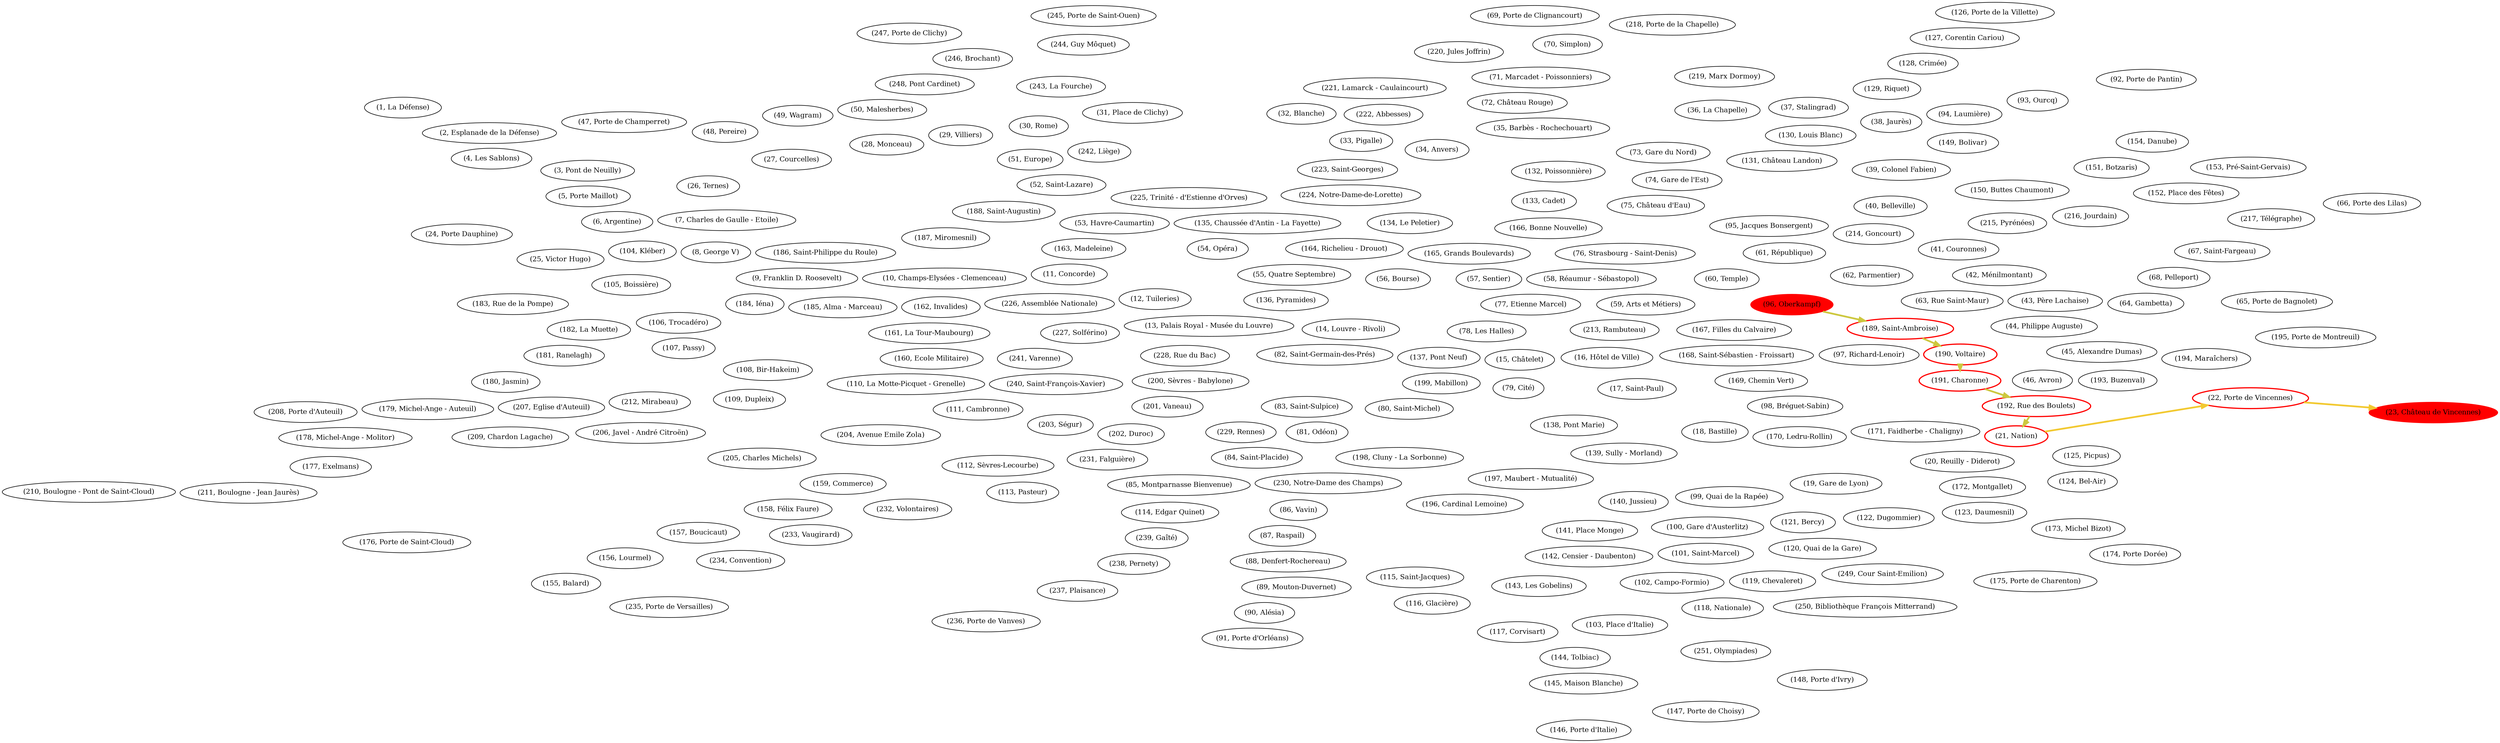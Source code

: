 digraph G {
    layout=neato;
    overlap=false;
    graph [dpi=200];
    "(2, Esplanade de la Défense)" [pos="2.25,48.88833!", color="",label="(2, Esplanade de la Défense)",style="", fontsize=12];
    "(1, La Défense)" [pos="2.238539,48.891852!", color="",label="(1, La Défense)",style="", fontsize=12];
    "(3, Pont de Neuilly)" [pos="2.257692,48.885661!", color="",label="(3, Pont de Neuilly)",style="", fontsize=12];
    "(4, Les Sablons)" [pos="2.27223,48.88094!", color="",label="(4, Les Sablons)",style="", fontsize=12];
    "(5, Porte Maillot)" [pos="2.28258384736155,48.8781626526965!", color="",label="(5, Porte Maillot)",style="", fontsize=12];
    "(6, Argentine)" [pos="2.28943541854221,48.8756673756517!", color="",label="(6, Argentine)",style="", fontsize=12];
    "(7, Charles de Gaulle - Etoile)" [pos="2.29581177523576,48.874994575223!", color="",label="(7, Charles de Gaulle - Etoile)",style="", fontsize=12];
    "(8, George V)" [pos="2.30075978497892,48.872037763641!", color="",label="(8, George V)",style="", fontsize=12];
    "(9, Franklin D. Roosevelt)" [pos="2.30948819233711,48.8687248870505!", color="",label="(9, Franklin D. Roosevelt)",style="", fontsize=12];
    "(10, Champs-Elysées - Clemenceau)" [pos="2.31446450132278,48.8676562912457!", color="",label="(10, Champs-Elysées - Clemenceau)",style="", fontsize=12];
    "(11, Concorde)" [pos="2.32296144579826,48.8665579920016!", color="",label="(11, Concorde)",style="", fontsize=12];
    "(12, Tuileries)" [pos="2.32967809471164,48.8644778383665!", color="",label="(12, Tuileries)",style="", fontsize=12];
    "(13, Palais Royal - Musée du Louvre)" [pos="2.33645436775425,48.862222264626!", color="",label="(13, Palais Royal - Musée du Louvre)",style="", fontsize=12];
    "(14, Louvre - Rivoli)" [pos="2.34096962328527,48.8608712117595!", color="",label="(14, Louvre - Rivoli)",style="", fontsize=12];
    "(15, Châtelet)" [pos="2.34816099123458,48.8569534598372!", color="",label="(15, Châtelet)",style="", fontsize=12];
    "(16, Hôtel de Ville)" [pos="2.3520676701391,48.8573524042377!", color="",label="(16, Hôtel de Ville)",style="", fontsize=12];
    "(17, Saint-Paul)" [pos="2.36088525627519,48.8551874206563!", color="",label="(17, Saint-Paul)",style="", fontsize=12];
    "(18, Bastille)" [pos="2.36871896103409,48.8520542925495!", color="",label="(18, Bastille)",style="", fontsize=12];
    "(19, Gare de Lyon)" [pos="2.3731565937892,48.8456832057876!", color="",label="(19, Gare de Lyon)",style="", fontsize=12];
    "(20, Reuilly - Diderot)" [pos="2.38720107040939,48.8472129257497!", color="",label="(20, Reuilly - Diderot)",style="", fontsize=12];
    "(21, Nation)" [pos="2.39584398872374,48.8480842890258!", color="red",label="(21, Nation)",style="bold", fontsize=12];
    "(22, Porte de Vincennes)" [pos="2.4108049967015,48.8470077301404!", color="red",label="(22, Porte de Vincennes)",style="bold", fontsize=12];
    "(23, Château de Vincennes)" [pos="2.44054009540611,48.8443175133653!", color="red",label="(23, Château de Vincennes)",style="filled", fontsize=12];
    "(25, Victor Hugo)" [pos="2.28582876591298,48.8699260814626!", color="",label="(25, Victor Hugo)",style="", fontsize=12];
    "(24, Porte Dauphine)" [pos="2.27763271754527,48.8713967943003!", color="",label="(24, Porte Dauphine)",style="", fontsize=12];
    "(26, Ternes)" [pos="2.29811328861724,48.8782277299144!", color="",label="(26, Ternes)",style="", fontsize=12];
    "(27, Courcelles)" [pos="2.30329436242521,48.8792652531651!", color="",label="(27, Courcelles)",style="", fontsize=12];
    "(28, Monceau)" [pos="2.3094129673747,48.8805687691788!", color="",label="(28, Monceau)",style="", fontsize=12];
    "(29, Villiers)" [pos="2.31581509264638,48.8810731821276!", color="",label="(29, Villiers)",style="", fontsize=12];
    "(30, Rome)" [pos="2.32135917382297,48.8823458178481!", color="",label="(30, Rome)",style="", fontsize=12];
    "(31, Place de Clichy)" [pos="2.32795832801022,48.8836690873247!", color="",label="(31, Place de Clichy)",style="", fontsize=12];
    "(32, Blanche)" [pos="2.33248437543436,48.8837663535292!", color="",label="(32, Blanche)",style="", fontsize=12];
    "(33, Pigalle)" [pos="2.33721116470113,48.8820209311193!", color="",label="(33, Pigalle)",style="", fontsize=12];
    "(34, Anvers)" [pos="2.34415484033029,48.8828685678959!", color="",label="(34, Anvers)",style="", fontsize=12];
    "(35, Barbès - Rochechouart)" [pos="2.3506070793551,48.8837760886089!", color="",label="(35, Barbès - Rochechouart)",style="", fontsize=12];
    "(36, La Chapelle)" [pos="2.3604041692741,48.8843864099048!", color="",label="(36, La Chapelle)",style="", fontsize=12];
    "(37, Stalingrad)" [pos="2.36577437055817,48.8843205479219!", color="",label="(37, Stalingrad)",style="", fontsize=12];
    "(38, Jaurès)" [pos="2.37143895998561,48.8830239124814!", color="",label="(38, Jaurès)",style="", fontsize=12];
    "(39, Colonel Fabien)" [pos="2.37046757479386,48.8776498075734!", color="",label="(39, Colonel Fabien)",style="", fontsize=12];
    "(40, Belleville)" [pos="2.37673558655729,48.8722866011648!", color="",label="(40, Belleville)",style="", fontsize=12];
    "(41, Couronnes)" [pos="2.38028898292719,48.8691933441843!", color="",label="(41, Couronnes)",style="", fontsize=12];
    "(42, Ménilmontant)" [pos="2.3834303882303,48.8663901391973!", color="",label="(42, Ménilmontant)",style="", fontsize=12];
    "(43, Père Lachaise)" [pos="2.38757989125445,48.8624498439893!", color="",label="(43, Père Lachaise)",style="", fontsize=12];
    "(44, Philippe Auguste)" [pos="2.39049759674529,48.8580894271876!", color="",label="(44, Philippe Auguste)",style="", fontsize=12];
    "(45, Alexandre Dumas)" [pos="2.39471273375548,48.8562446774892!", color="",label="(45, Alexandre Dumas)",style="", fontsize=12];
    "(46, Avron)" [pos="2.3981875566594,48.851648542649!", color="",label="(46, Avron)",style="", fontsize=12];
    "(48, Pereire)" [pos="2.29768318601258,48.8848443217919!", color="",label="(48, Pereire)",style="", fontsize=12];
    "(47, Porte de Champerret)" [pos="2.29211248215884,48.8856523921859!", color="",label="(47, Porte de Champerret)",style="", fontsize=12];
    "(49, Wagram)" [pos="2.30467308758443,48.8838463897792!", color="",label="(49, Wagram)",style="", fontsize=12];
    "(50, Malesherbes)" [pos="2.30948784696001,48.8828400216298!", color="",label="(50, Malesherbes)",style="", fontsize=12];
    "(51, Europe)" [pos="2.32218591952051,48.8787531630967!", color="",label="(51, Europe)",style="", fontsize=12];
    "(52, Saint-Lazare)" [pos="2.32548839067261,48.8753813150599!", color="",label="(52, Saint-Lazare)",style="", fontsize=12];
    "(55, Quatre Septembre)" [pos="2.33631873559549,48.8696590964362!", color="",label="(55, Quatre Septembre)",style="", fontsize=12];
    "(54, Opéra)" [pos="2.33104728671124,48.8714374280492!", color="",label="(54, Opéra)",style="", fontsize=12];
    "(56, Bourse)" [pos="2.34066537071104,48.8687567967076!", color="",label="(56, Bourse)",style="", fontsize=12];
    "(57, Sentier)" [pos="2.34755381593779,48.8673466033457!", color="",label="(57, Sentier)",style="", fontsize=12];
    "(58, Réaumur - Sébastopol)" [pos="2.35205078710284,48.8663817558035!", color="",label="(58, Réaumur - Sébastopol)",style="", fontsize=12];
    "(59, Arts et Métiers)" [pos="2.35650814364354,48.8652996116968!", color="",label="(59, Arts et Métiers)",style="", fontsize=12];
    "(60, Temple)" [pos="2.36156123452636,48.8667566284863!", color="",label="(60, Temple)",style="", fontsize=12];
    "(61, République)" [pos="2.36330234078045,48.8675123568631!", color="",label="(61, République)",style="", fontsize=12];
    "(62, Parmentier)" [pos="2.3747477503599,48.8652523948625!", color="",label="(62, Parmentier)",style="", fontsize=12];
    "(63, Rue Saint-Maur)" [pos="2.38050775608986,48.8641177000146!", color="",label="(63, Rue Saint-Maur)",style="", fontsize=12];
    "(64, Gambetta)" [pos="2.39853730570457,48.8650325635159!", color="",label="(64, Gambetta)",style="", fontsize=12];
    "(65, Porte de Bagnolet)" [pos="2.40875422118954,48.8645393719864!", color="",label="(65, Porte de Bagnolet)",style="", fontsize=12];
    "(70, Simplon)" [pos="2.34759605535164,48.8941244426855!", color="",label="(70, Simplon)",style="", fontsize=12];
    "(69, Porte de Clignancourt)" [pos="2.34462409910279,48.8975256303301!", color="",label="(69, Porte de Clignancourt)",style="", fontsize=12];
    "(71, Marcadet - Poissonniers)" [pos="2.34968154172248,48.8912804388966!", color="",label="(71, Marcadet - Poissonniers)",style="", fontsize=12];
    "(72, Château Rouge)" [pos="2.34936580800484,48.8870788765196!", color="",label="(72, Château Rouge)",style="", fontsize=12];
    "(73, Gare du Nord)" [pos="2.35680878820541,48.8795917064621!", color="",label="(73, Gare du Nord)",style="", fontsize=12];
    "(74, Gare de l'Est)" [pos="2.35806459441865,48.8761629935184!", color="",label="(74, Gare de l'Est)",style="", fontsize=12];
    "(75, Château d'Eau)" [pos="2.35605174140158,48.8724469166474!", color="",label="(75, Château d'Eau)",style="", fontsize=12];
    "(76, Strasbourg - Saint-Denis)" [pos="2.35449161656383,48.8696235816895!", color="",label="(76, Strasbourg - Saint-Denis)",style="", fontsize=12];
    "(77, Etienne Marcel)" [pos="2.34897619687911,48.8637030110762!", color="",label="(77, Etienne Marcel)",style="", fontsize=12];
    "(78, Les Halles)" [pos="2.34612732517368,48.8625048393913!", color="",label="(78, Les Halles)",style="", fontsize=12];
    "(79, Cité)" [pos="2.34723223493191,48.8549338481585!", color="",label="(79, Cité)",style="", fontsize=12];
    "(80, Saint-Michel)" [pos="2.34399179903329,48.8535940766199!", color="",label="(80, Saint-Michel)",style="", fontsize=12];
    "(81, Odéon)" [pos="2.34069229106652,48.8520245535667!", color="",label="(81, Odéon)",style="", fontsize=12];
    "(82, Saint-Germain-des-Prés)" [pos="2.33394781079819,48.8535745628742!", color="",label="(82, Saint-Germain-des-Prés)",style="", fontsize=12];
    "(83, Saint-Sulpice)" [pos="2.33061195308154,48.8512086266185!", color="",label="(83, Saint-Sulpice)",style="", fontsize=12];
    "(84, Saint-Placide)" [pos="2.32705481506631,48.8470066506411!", color="",label="(84, Saint-Placide)",style="", fontsize=12];
    "(85, Montparnasse Bienvenue)" [pos="2.323989185205,48.8438236103062!", color="",label="(85, Montparnasse Bienvenue)",style="", fontsize=12];
    "(86, Vavin)" [pos="2.3288628540691,48.8420523223441!", color="",label="(86, Vavin)",style="", fontsize=12];
    "(87, Raspail)" [pos="2.33046699371987,48.8391563585773!", color="",label="(87, Raspail)",style="", fontsize=12];
    "(88, Denfert-Rochereau)" [pos="2.33201883521639,48.833948692744!", color="",label="(88, Denfert-Rochereau)",style="", fontsize=12];
    "(89, Mouton-Duvernet)" [pos="2.32988764040842,48.8313375846232!", color="",label="(89, Mouton-Duvernet)",style="", fontsize=12];
    "(90, Alésia)" [pos="2.32709323494845,48.8282010632709!", color="",label="(90, Alésia)",style="", fontsize=12];
    "(91, Porte d'Orléans)" [pos="2.3254932653821,48.8234163501918!", color="",label="(91, Porte d'Orléans)",style="", fontsize=12];
    "(93, Ourcq)" [pos="2.38665201675988,48.886915952247!", color="",label="(93, Ourcq)",style="", fontsize=12];
    "(92, Porte de Pantin)" [pos="2.39212297232815,48.8884592103989!", color="",label="(92, Porte de Pantin)",style="", fontsize=12];
    "(94, Laumière)" [pos="2.37939098935239,48.8851338471378!", color="",label="(94, Laumière)",style="", fontsize=12];
    "(95, Jacques Bonsergent)" [pos="2.36102390204892,48.8706209253172!", color="",label="(95, Jacques Bonsergent)",style="", fontsize=12];
    "(96, Oberkampf)" [pos="2.36815584539455,48.8647770975732!", color="red",label="(96, Oberkampf)",style="filled", fontsize=12];
    "(97, Richard-Lenoir)" [pos="2.37181363047695,48.8598769369206!", color="",label="(97, Richard-Lenoir)",style="", fontsize=12];
    "(98, Bréguet-Sabin)" [pos="2.37019466858975,48.8562440537382!", color="",label="(98, Bréguet-Sabin)",style="", fontsize=12];
    "(99, Quai de la Rapée)" [pos="2.3658846507504,48.8464273245315!", color="",label="(99, Quai de la Rapée)",style="", fontsize=12];
    "(100, Gare d'Austerlitz)" [pos="2.36417731069183,48.8434054085772!", color="",label="(100, Gare d'Austerlitz)",style="", fontsize=12];
    "(101, Saint-Marcel)" [pos="2.36072185971764,48.8385124457356!", color="",label="(101, Saint-Marcel)",style="", fontsize=12];
    "(102, Campo-Formio)" [pos="2.35874195669934,48.835542932801!", color="",label="(102, Campo-Formio)",style="", fontsize=12];
    "(103, Place d'Italie)" [pos="2.35550159148148,48.8309657123443!", color="",label="(103, Place d'Italie)",style="", fontsize=12];
    "(68, Pelleport)" [pos="2.40149679228792,48.8684648860667!", color="",label="(68, Pelleport)",style="", fontsize=12];
    "(67, Saint-Fargeau)" [pos="2.40449818316887,48.8718433712749!", color="",label="(67, Saint-Fargeau)",style="", fontsize=12];
    "(66, Porte des Lilas)" [pos="2.4070619733808,48.87656859808!", color="",label="(66, Porte des Lilas)",style="", fontsize=12];
    "(104, Kléber)" [pos="2.29314613724863,48.871489411987!", color="",label="(104, Kléber)",style="", fontsize=12];
    "(105, Boissière)" [pos="2.29003283760744,48.8668483424692!", color="",label="(105, Boissière)",style="", fontsize=12];
    "(106, Trocadéro)" [pos="2.28749279696644,48.8634876640714!", color="",label="(106, Trocadéro)",style="", fontsize=12];
    "(107, Passy)" [pos="2.28583941888146,48.8575150886722!", color="",label="(107, Passy)",style="", fontsize=12];
    "(108, Bir-Hakeim)" [pos="2.2894007376346,48.8539253674278!", color="",label="(108, Bir-Hakeim)",style="", fontsize=12];
    "(109, Dupleix)" [pos="2.29366372673104,48.8504116248585!", color="",label="(109, Dupleix)",style="", fontsize=12];
    "(110, La Motte-Picquet - Grenelle)" [pos="2.29852572623663,48.8496308034842!", color="",label="(110, La Motte-Picquet - Grenelle)",style="", fontsize=12];
    "(111, Cambronne)" [pos="2.30294172833761,48.8475431112453!", color="",label="(111, Cambronne)",style="", fontsize=12];
    "(112, Sèvres-Lecourbe)" [pos="2.30952961043039,48.8456476817025!", color="",label="(112, Sèvres-Lecourbe)",style="", fontsize=12];
    "(113, Pasteur)" [pos="2.31291468047394,48.842528386595!", color="",label="(113, Pasteur)",style="", fontsize=12];
    "(114, Edgar Quinet)" [pos="2.3252865779433,48.84090350075!", color="",label="(114, Edgar Quinet)",style="", fontsize=12];
    "(115, Saint-Jacques)" [pos="2.33715437092501,48.8329160052708!", color="",label="(115, Saint-Jacques)",style="", fontsize=12];
    "(116, Glacière)" [pos="2.3434382366787,48.8311159466681!", color="",label="(116, Glacière)",style="", fontsize=12];
    "(117, Corvisart)" [pos="2.35061122592617,48.829860012364!", color="",label="(117, Corvisart)",style="", fontsize=12];
    "(118, Nationale)" [pos="2.36280417159351,48.8332352787279!", color="",label="(118, Nationale)",style="", fontsize=12];
    "(119, Chevaleret)" [pos="2.36808128297274,48.8349630811609!", color="",label="(119, Chevaleret)",style="", fontsize=12];
    "(120, Quai de la Gare)" [pos="2.37276624894817,48.8370742696613!", color="",label="(120, Quai de la Gare)",style="", fontsize=12];
    "(121, Bercy)" [pos="2.37946307018526,48.8401760271736!", color="",label="(121, Bercy)",style="", fontsize=12];
    "(122, Dugommier)" [pos="2.38959977007981,48.8390365273806!", color="",label="(122, Dugommier)",style="", fontsize=12];
    "(123, Daumesnil)" [pos="2.39614862848937,48.8394340071049!", color="",label="(123, Daumesnil)",style="", fontsize=12];
    "(124, Bel-Air)" [pos="2.40086713199526,48.8414273312853!", color="",label="(124, Bel-Air)",style="", fontsize=12];
    "(125, Picpus)" [pos="2.40127453882237,48.8451032465536!", color="",label="(125, Picpus)",style="", fontsize=12];
    "(127, Corentin Cariou)" [pos="2.38229155716463,48.8946726591084!", color="",label="(127, Corentin Cariou)",style="", fontsize=12];
    "(126, Porte de la Villette)" [pos="2.38586903314334,48.8978026914078!", color="",label="(126, Porte de la Villette)",style="", fontsize=12];
    "(128, Crimée)" [pos="2.37693573698238,48.8908857579809!", color="",label="(128, Crimée)",style="", fontsize=12];
    "(129, Riquet)" [pos="2.3736694647432,48.8881572611178!", color="",label="(129, Riquet)",style="", fontsize=12];
    "(130, Louis Blanc)" [pos="2.36442486249368,48.881206210878!", color="",label="(130, Louis Blanc)",style="", fontsize=12];
    "(131, Château Landon)" [pos="2.36201793551061,48.8784414547844!", color="",label="(131, Château Landon)",style="", fontsize=12];
    "(132, Poissonnière)" [pos="2.34873975139007,48.8771648483022!", color="",label="(132, Poissonnière)",style="", fontsize=12];
    "(133, Cadet)" [pos="2.34444630970227,48.8759632841275!", color="",label="(133, Cadet)",style="", fontsize=12];
    "(134, Le Peletier)" [pos="2.34015055970637,48.8749594050929!", color="",label="(134, Le Peletier)",style="", fontsize=12];
    "(135, Chaussée d'Antin - La Fayette)" [pos="2.3337385944087,48.8731342048266!", color="",label="(135, Chaussée d'Antin - La Fayette)",style="", fontsize=12];
    "(136, Pyramides)" [pos="2.33462360600492,48.8657555264287!", color="",label="(136, Pyramides)",style="", fontsize=12];
    "(137, Pont Neuf)" [pos="2.34177674914854,48.8585463383202!", color="",label="(137, Pont Neuf)",style="", fontsize=12];
    "(138, Pont Marie)" [pos="2.3573766690444,48.8534598594796!", color="",label="(138, Pont Marie)",style="", fontsize=12];
    "(139, Sully - Morland)" [pos="2.36185316969725,48.8512714074456!", color="",label="(139, Sully - Morland)",style="", fontsize=12];
    "(140, Jussieu)" [pos="2.35493167182323,48.8461978906888!", color="",label="(140, Jussieu)",style="", fontsize=12];
    "(141, Place Monge)" [pos="2.35215486857877,48.8426663846946!", color="",label="(141, Place Monge)",style="", fontsize=12];
    "(142, Censier - Daubenton)" [pos="2.3516265726055,48.8402262475657!", color="",label="(142, Censier - Daubenton)",style="", fontsize=12];
    "(143, Les Gobelins)" [pos="2.35241680189827,48.8358416213962!", color="",label="(143, Les Gobelins)",style="", fontsize=12];
    "(144, Tolbiac)" [pos="2.35731843921319,48.8261368608053!", color="",label="(144, Tolbiac)",style="", fontsize=12];
    "(145, Maison Blanche)" [pos="2.35841294615594,48.8221495051266!", color="",label="(145, Maison Blanche)",style="", fontsize=12];
    "(146, Porte d'Italie)" [pos="2.35952973310717,48.8191065956103!", color="",label="(146, Porte d'Italie)",style="", fontsize=12];
    "(147, Porte de Choisy)" [pos="2.36467859404946,48.8200559281997!", color="",label="(147, Porte de Choisy)",style="", fontsize=12];
    "(148, Porte d'Ivry)" [pos="2.36951125431949,48.8214890346144!", color="",label="(148, Porte d'Ivry)",style="", fontsize=12];
    "(149, Bolivar)" [pos="2.37412487118754,48.8807896620271!", color="",label="(149, Bolivar)",style="", fontsize=12];
    "(150, Buttes Chaumont)" [pos="2.38156984208801,48.8784990874506!", color="",label="(150, Buttes Chaumont)",style="", fontsize=12];
    "(151, Botzaris)" [pos="2.38890095131574,48.8795349903204!", color="",label="(151, Botzaris)",style="", fontsize=12];
    "(152, Place des Fêtes)" [pos="2.3931393703605,48.8767236610252!", color="",label="(152, Place des Fêtes)",style="", fontsize=12];
    "(153, Pré-Saint-Gervais)" [pos="2.39858077069353,48.8801595797163!", color="",label="(153, Pré-Saint-Gervais)",style="", fontsize=12];
    "(154, Danube)" [pos="2.39322847122749,48.8819492139726!", color="",label="(154, Danube)",style="", fontsize=12];
    "(156, Lourmel)" [pos="2.28224195985507,48.8386608627116!", color="",label="(156, Lourmel)",style="", fontsize=12];
    "(155, Balard)" [pos="2.2783626618092,48.8366678938828!", color="",label="(155, Balard)",style="", fontsize=12];
    "(157, Boucicaut)" [pos="2.28791843112456,48.841024160045!", color="",label="(157, Boucicaut)",style="", fontsize=12];
    "(158, Félix Faure)" [pos="2.29184722036797,48.8426843338484!", color="",label="(158, Félix Faure)",style="", fontsize=12];
    "(159, Commerce)" [pos="2.29379684219286,48.8446115114202!", color="",label="(159, Commerce)",style="", fontsize=12];
    "(160, Ecole Militaire)" [pos="2.30634568382008,48.8549196596389!", color="",label="(160, Ecole Militaire)",style="", fontsize=12];
    "(161, La Tour-Maubourg)" [pos="2.31047353593698,48.8577270225864!", color="",label="(161, La Tour-Maubourg)",style="", fontsize=12];
    "(162, Invalides)" [pos="2.31463266044452,48.861092010433!", color="",label="(162, Invalides)",style="", fontsize=12];
    "(163, Madeleine)" [pos="2.32581004879328,48.8705446757682!", color="",label="(163, Madeleine)",style="", fontsize=12];
    "(164, Richelieu - Drouot)" [pos="2.33859122153854,48.8721358693699!", color="",label="(164, Richelieu - Drouot)",style="", fontsize=12];
    "(165, Grands Boulevards)" [pos="2.34320726640509,48.8715047688147!", color="",label="(165, Grands Boulevards)",style="", fontsize=12];
    "(166, Bonne Nouvelle)" [pos="2.34848136571839,48.8705712985549!", color="",label="(166, Bonne Nouvelle)",style="", fontsize=12];
    "(167, Filles du Calvaire)" [pos="2.3667452977427,48.8630698825026!", color="",label="(167, Filles du Calvaire)",style="", fontsize=12];
    "(168, Saint-Sébastien - Froissart)" [pos="2.36726153971727,48.8609681448082!", color="",label="(168, Saint-Sébastien - Froissart)",style="", fontsize=12];
    "(169, Chemin Vert)" [pos="2.36809508538599,48.8570873668721!", color="",label="(169, Chemin Vert)",style="", fontsize=12];
    "(170, Ledru-Rollin)" [pos="2.37614122331859,48.8513377658502!", color="",label="(170, Ledru-Rollin)",style="", fontsize=12];
    "(171, Faidherbe - Chaligny)" [pos="2.38402856638311,48.8501105431855!", color="",label="(171, Faidherbe - Chaligny)",style="", fontsize=12];
    "(172, Montgallet)" [pos="2.39040001363536,48.8440050747607!", color="",label="(172, Montgallet)",style="", fontsize=12];
    "(173, Michel Bizot)" [pos="2.402366739988,48.8370774300875!", color="",label="(173, Michel Bizot)",style="", fontsize=12];
    "(174, Porte Dorée)" [pos="2.40587391298756,48.8350173731456!", color="",label="(174, Porte Dorée)",style="", fontsize=12];
    "(175, Porte de Charenton)" [pos="2.40251187285007,48.8334492219311!", color="",label="(175, Porte de Charenton)",style="", fontsize=12];
    "(177, Exelmans)" [pos="2.25980084514434,48.8425802753283!", color="",label="(177, Exelmans)",style="", fontsize=12];
    "(176, Porte de Saint-Cloud)" [pos="2.25704619292215,48.8379584046712!", color="",label="(176, Porte de Saint-Cloud)",style="", fontsize=12];
    "(178, Michel-Ange - Molitor)" [pos="2.2615119169052,48.844911226615!", color="",label="(178, Michel-Ange - Molitor)",style="", fontsize=12];
    "(179, Michel-Ange - Auteuil)" [pos="2.26398952533333,48.8479753532281!", color="",label="(179, Michel-Ange - Auteuil)",style="", fontsize=12];
    "(180, Jasmin)" [pos="2.26793329164707,48.8524334177774!", color="",label="(180, Jasmin)",style="", fontsize=12];
    "(181, Ranelagh)" [pos="2.26994815793463,48.8555035574475!", color="",label="(181, Ranelagh)",style="", fontsize=12];
    "(182, La Muette)" [pos="2.27409624466972,48.8580919659505!", color="",label="(182, La Muette)",style="", fontsize=12];
    "(183, Rue de la Pompe)" [pos="2.27788589795906,48.8639517079318!", color="",label="(183, Rue de la Pompe)",style="", fontsize=12];
    "(184, Iéna)" [pos="2.29386422568227,48.8647800213093!", color="",label="(184, Iéna)",style="", fontsize=12];
    "(185, Alma - Marceau)" [pos="2.30110435239267,48.8646471469577!", color="",label="(185, Alma - Marceau)",style="", fontsize=12];
    "(186, Saint-Philippe du Roule)" [pos="2.31013720568782,48.8721551301294!", color="",label="(186, Saint-Philippe du Roule)",style="", fontsize=12];
    "(187, Miromesnil)" [pos="2.31601069312102,48.8734479148472!", color="",label="(187, Miromesnil)",style="", fontsize=12];
    "(188, Saint-Augustin)" [pos="2.3210135978086,48.8745466119868!", color="",label="(188, Saint-Augustin)",style="", fontsize=12];
    "(53, Havre-Caumartin)" [pos="2.32765110341878,48.8736667509971!", color="",label="(53, Havre-Caumartin)",style="", fontsize=12];
    "(189, Saint-Ambroise)" [pos="2.37388053821155,48.861416656961!", color="red",label="(189, Saint-Ambroise)",style="bold", fontsize=12];
    "(190, Voltaire)" [pos="2.3800316941488,48.8576624334379!", color="red",label="(190, Voltaire)",style="bold", fontsize=12];
    "(191, Charonne)" [pos="2.38478239644889,48.8549394425003!", color="red",label="(191, Charonne)",style="bold", fontsize=12];
    "(192, Rue des Boulets)" [pos="2.38910470503224,48.8522140723837!", color="red",label="(192, Rue des Boulets)",style="bold", fontsize=12];
    "(193, Buzenval)" [pos="2.40117076936841,48.8517624388841!", color="",label="(193, Buzenval)",style="", fontsize=12];
    "(194, Maraîchers)" [pos="2.40603854479805,48.8527310195318!", color="",label="(194, Maraîchers)",style="", fontsize=12];
    "(195, Porte de Montreuil)" [pos="2.41071815402749,48.8534826302583!", color="",label="(195, Porte de Montreuil)",style="", fontsize=12];
    "(211, Boulogne - Jean Jaurès)" [pos="2.23887742,48.84068401!", color="",label="(211, Boulogne - Jean Jaurès)",style="", fontsize=12];
    "(210, Boulogne - Pont de Saint-Cloud)" [pos="2.228331,48.840684!", color="",label="(210, Boulogne - Pont de Saint-Cloud)",style="", fontsize=12];
    "(208, Porte d'Auteuil)" [pos="2.25828074459554,48.847904122681!", color="",label="(208, Porte d'Auteuil)",style="", fontsize=12];
    "(209, Chardon Lagache)" [pos="2.26690547594029,48.8450882982306!", color="",label="(209, Chardon Lagache)",style="", fontsize=12];
    "(206, Javel - André Citroën)" [pos="2.27800949652736,48.846181105275!", color="",label="(206, Javel - André Citroën)",style="", fontsize=12];
    "(207, Eglise d'Auteuil)" [pos="2.26911138902189,48.8471433605089!", color="",label="(207, Eglise d'Auteuil)",style="", fontsize=12];
    "(212, Mirabeau)" [pos="2.27306412637283,48.8470775063978!", color="",label="(212, Mirabeau)",style="", fontsize=12];
    "(205, Charles Michels)" [pos="2.28562101336672,48.8466045314492!", color="",label="(205, Charles Michels)",style="", fontsize=12];
    "(204, Avenue Emile Zola)" [pos="2.29501899714355,48.8470380127569!", color="",label="(204, Avenue Emile Zola)",style="", fontsize=12];
    "(203, Ségur)" [pos="2.30713784940338,48.8471672690468!", color="",label="(203, Ségur)",style="", fontsize=12];
    "(202, Duroc)" [pos="2.31652121945652,48.8470098926637!", color="",label="(202, Duroc)",style="", fontsize=12];
    "(201, Vaneau)" [pos="2.32135124235473,48.8488945691107!", color="",label="(201, Vaneau)",style="", fontsize=12];
    "(200, Sèvres - Babylone)" [pos="2.32685966312174,48.8515653054432!", color="",label="(200, Sèvres - Babylone)",style="", fontsize=12];
    "(199, Mabillon)" [pos="2.33514281934647,48.8528437373513!", color="",label="(199, Mabillon)",style="", fontsize=12];
    "(198, Cluny - La Sorbonne)" [pos="2.34489630121208,48.8510268759263!", color="",label="(198, Cluny - La Sorbonne)",style="", fontsize=12];
    "(197, Maubert - Mutualité)" [pos="2.34828041316949,48.8501954651213!", color="",label="(197, Maubert - Mutualité)",style="", fontsize=12];
    "(196, Cardinal Lemoine)" [pos="2.35132800167318,48.8467000343149!", color="",label="(196, Cardinal Lemoine)",style="", fontsize=12];
    "(213, Rambuteau)" [pos="2.35327394859477,48.8611901560022!", color="",label="(213, Rambuteau)",style="", fontsize=12];
    "(214, Goncourt)" [pos="2.3707644347484,48.8700070168905!", color="",label="(214, Goncourt)",style="", fontsize=12];
    "(215, Pyrénées)" [pos="2.38520291556953,48.8738187892325!", color="",label="(215, Pyrénées)",style="", fontsize=12];
    "(216, Jourdain)" [pos="2.3893253789101,48.8752473476934!", color="",label="(216, Jourdain)",style="", fontsize=12];
    "(217, Télégraphe)" [pos="2.39864808996059,48.8755103832327!", color="",label="(217, Télégraphe)",style="", fontsize=12];
    "(219, Marx Dormoy)" [pos="2.35980847808402,48.8905795776193!", color="",label="(219, Marx Dormoy)",style="", fontsize=12];
    "(218, Porte de la Chapelle)" [pos="2.35924854231036,48.8974024217225!", color="",label="(218, Porte de la Chapelle)",style="", fontsize=12];
    "(220, Jules Joffrin)" [pos="2.34432002938048,48.892492267254!", color="",label="(220, Jules Joffrin)",style="", fontsize=12];
    "(221, Lamarck - Caulaincourt)" [pos="2.33858382438319,48.8896818090189!", color="",label="(221, Lamarck - Caulaincourt)",style="", fontsize=12];
    "(222, Abbesses)" [pos="2.33839463522091,48.8843927170434!", color="",label="(222, Abbesses)",style="", fontsize=12];
    "(223, Saint-Georges)" [pos="2.33757064037967,48.8784165939537!", color="",label="(223, Saint-Georges)",style="", fontsize=12];
    "(224, Notre-Dame-de-Lorette)" [pos="2.33787361922264,48.8760350303326!", color="",label="(224, Notre-Dame-de-Lorette)",style="", fontsize=12];
    "(225, Trinité - d'Estienne d'Orves)" [pos="2.33304917241824,48.8763365063593!", color="",label="(225, Trinité - d'Estienne d'Orves)",style="", fontsize=12];
    "(226, Assemblée Nationale)" [pos="2.32057583664755,48.8610719385779!", color="",label="(226, Assemblée Nationale)",style="", fontsize=12];
    "(227, Solférino)" [pos="2.32307596425154,48.8585319487804!", color="",label="(227, Solférino)",style="", fontsize=12];
    "(228, Rue du Bac)" [pos="2.32569989845241,48.8558846775373!", color="",label="(228, Rue du Bac)",style="", fontsize=12];
    "(229, Rennes)" [pos="2.32778718478739,48.8483328280924!", color="",label="(229, Rennes)",style="", fontsize=12];
    "(230, Notre-Dame des Champs)" [pos="2.32869580549871,48.8450777446896!", color="",label="(230, Notre-Dame des Champs)",style="", fontsize=12];
    "(231, Falguière)" [pos="2.31755123561703,48.8443176825861!", color="",label="(231, Falguière)",style="", fontsize=12];
    "(232, Volontaires)" [pos="2.30798338057685,48.8414117274667!", color="",label="(232, Volontaires)",style="", fontsize=12];
    "(233, Vaugirard)" [pos="2.30107451565455,48.8394379171286!", color="",label="(233, Vaugirard)",style="", fontsize=12];
    "(234, Convention)" [pos="2.29639138648092,48.8371350528567!", color="",label="(234, Convention)",style="", fontsize=12];
    "(235, Porte de Versailles)" [pos="2.28774170914233,48.8325195315652!", color="",label="(235, Porte de Versailles)",style="", fontsize=12];
    "(244, Guy Môquet)" [pos="2.32748325862612,48.8930014410137!", color="",label="(244, Guy Môquet)",style="", fontsize=12];
    "(245, Porte de Saint-Ouen)" [pos="2.32904834074465,48.8974978363796!", color="",label="(245, Porte de Saint-Ouen)",style="", fontsize=12];
    "(243, La Fourche)" [pos="2.32571411716613,48.887433655789!", color="",label="(243, La Fourche)",style="", fontsize=12];
    "(242, Liège)" [pos="2.32685267123976,48.8795349364277!", color="",label="(242, Liège)",style="", fontsize=12];
    "(241, Varenne)" [pos="2.31511393050966,48.8566249817984!", color="",label="(241, Varenne)",style="", fontsize=12];
    "(240, Saint-François-Xavier)" [pos="2.31428594618056,48.8512915499903!", color="",label="(240, Saint-François-Xavier)",style="", fontsize=12];
    "(239, Gaîté)" [pos="2.32235399677881,48.8385260840742!", color="",label="(239, Gaîté)",style="", fontsize=12];
    "(238, Pernety)" [pos="2.3183937066147,48.8340786788266!", color="",label="(238, Pernety)",style="", fontsize=12];
    "(237, Plaisance)" [pos="2.31386048934431,48.8317503621191!", color="",label="(237, Plaisance)",style="", fontsize=12];
    "(236, Porte de Vanves)" [pos="2.30533238665747,48.8276134630559!", color="",label="(236, Porte de Vanves)",style="", fontsize=12];
    "(246, Brochant)" [pos="2.31990481720936,48.8906518702421!", color="",label="(246, Brochant)",style="", fontsize=12];
    "(247, Porte de Clichy)" [pos="2.31320835075881,48.8944312870695!", color="",label="(247, Porte de Clichy)",style="", fontsize=12];
    "(248, Pont Cardinet)" [pos="2.31536814050515,48.888103402695!", color="",label="(248, Pont Cardinet)",style="", fontsize=12];
    "(249, Cour Saint-Emilion)" [pos="2.38661785021406,48.8333193028951!", color="",label="(249, Cour Saint-Emilion)",style="", fontsize=12];
    "(250, Bibliothèque François Mitterrand)" [pos="2.3764873711683,48.8299257649806!", color="",label="(250, Bibliothèque François Mitterrand)",style="", fontsize=12];
    "(251, Olympiades)" [pos="2.36692312153081,48.827123440481!", color="",label="(251, Olympiades)",style="", fontsize=12];
    "(96, Oberkampf)" -> "(189, Saint-Ambroise)" [ color="#CDC83F", penwidth=3, style=bold];
    "(189, Saint-Ambroise)" -> "(190, Voltaire)" [ color="#CDC83F", penwidth=3, style=bold];
    "(190, Voltaire)" -> "(191, Charonne)" [ color="#CDC83F", penwidth=3, style=bold];
    "(191, Charonne)" -> "(192, Rue des Boulets)" [ color="#CDC83F", penwidth=3, style=bold];
    "(192, Rue des Boulets)" -> "(21, Nation)" [ color="#CDC83F", penwidth=3, style=bold];
    "(21, Nation)" -> "(22, Porte de Vincennes)" [ color="#F2C931", penwidth=3, style=bold];
    "(22, Porte de Vincennes)" -> "(23, Château de Vincennes)" [ color="#F2C931", penwidth=3, style=bold];
}
